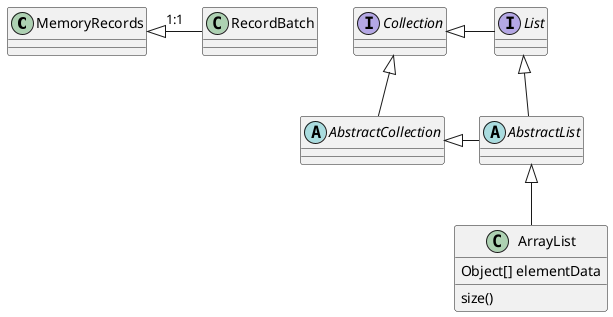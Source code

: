 @startuml

class MemoryRecords
class RecordBatch
abstract class AbstractList
abstract AbstractCollection
interface List
interface Collection

MemoryRecords <|- RecordBatch:1:1
List <|-- AbstractList
Collection <|-- AbstractCollection

Collection <|- List
AbstractCollection <|- AbstractList
AbstractList <|-- ArrayList

class ArrayList {
Object[] elementData
size()
}


@enduml